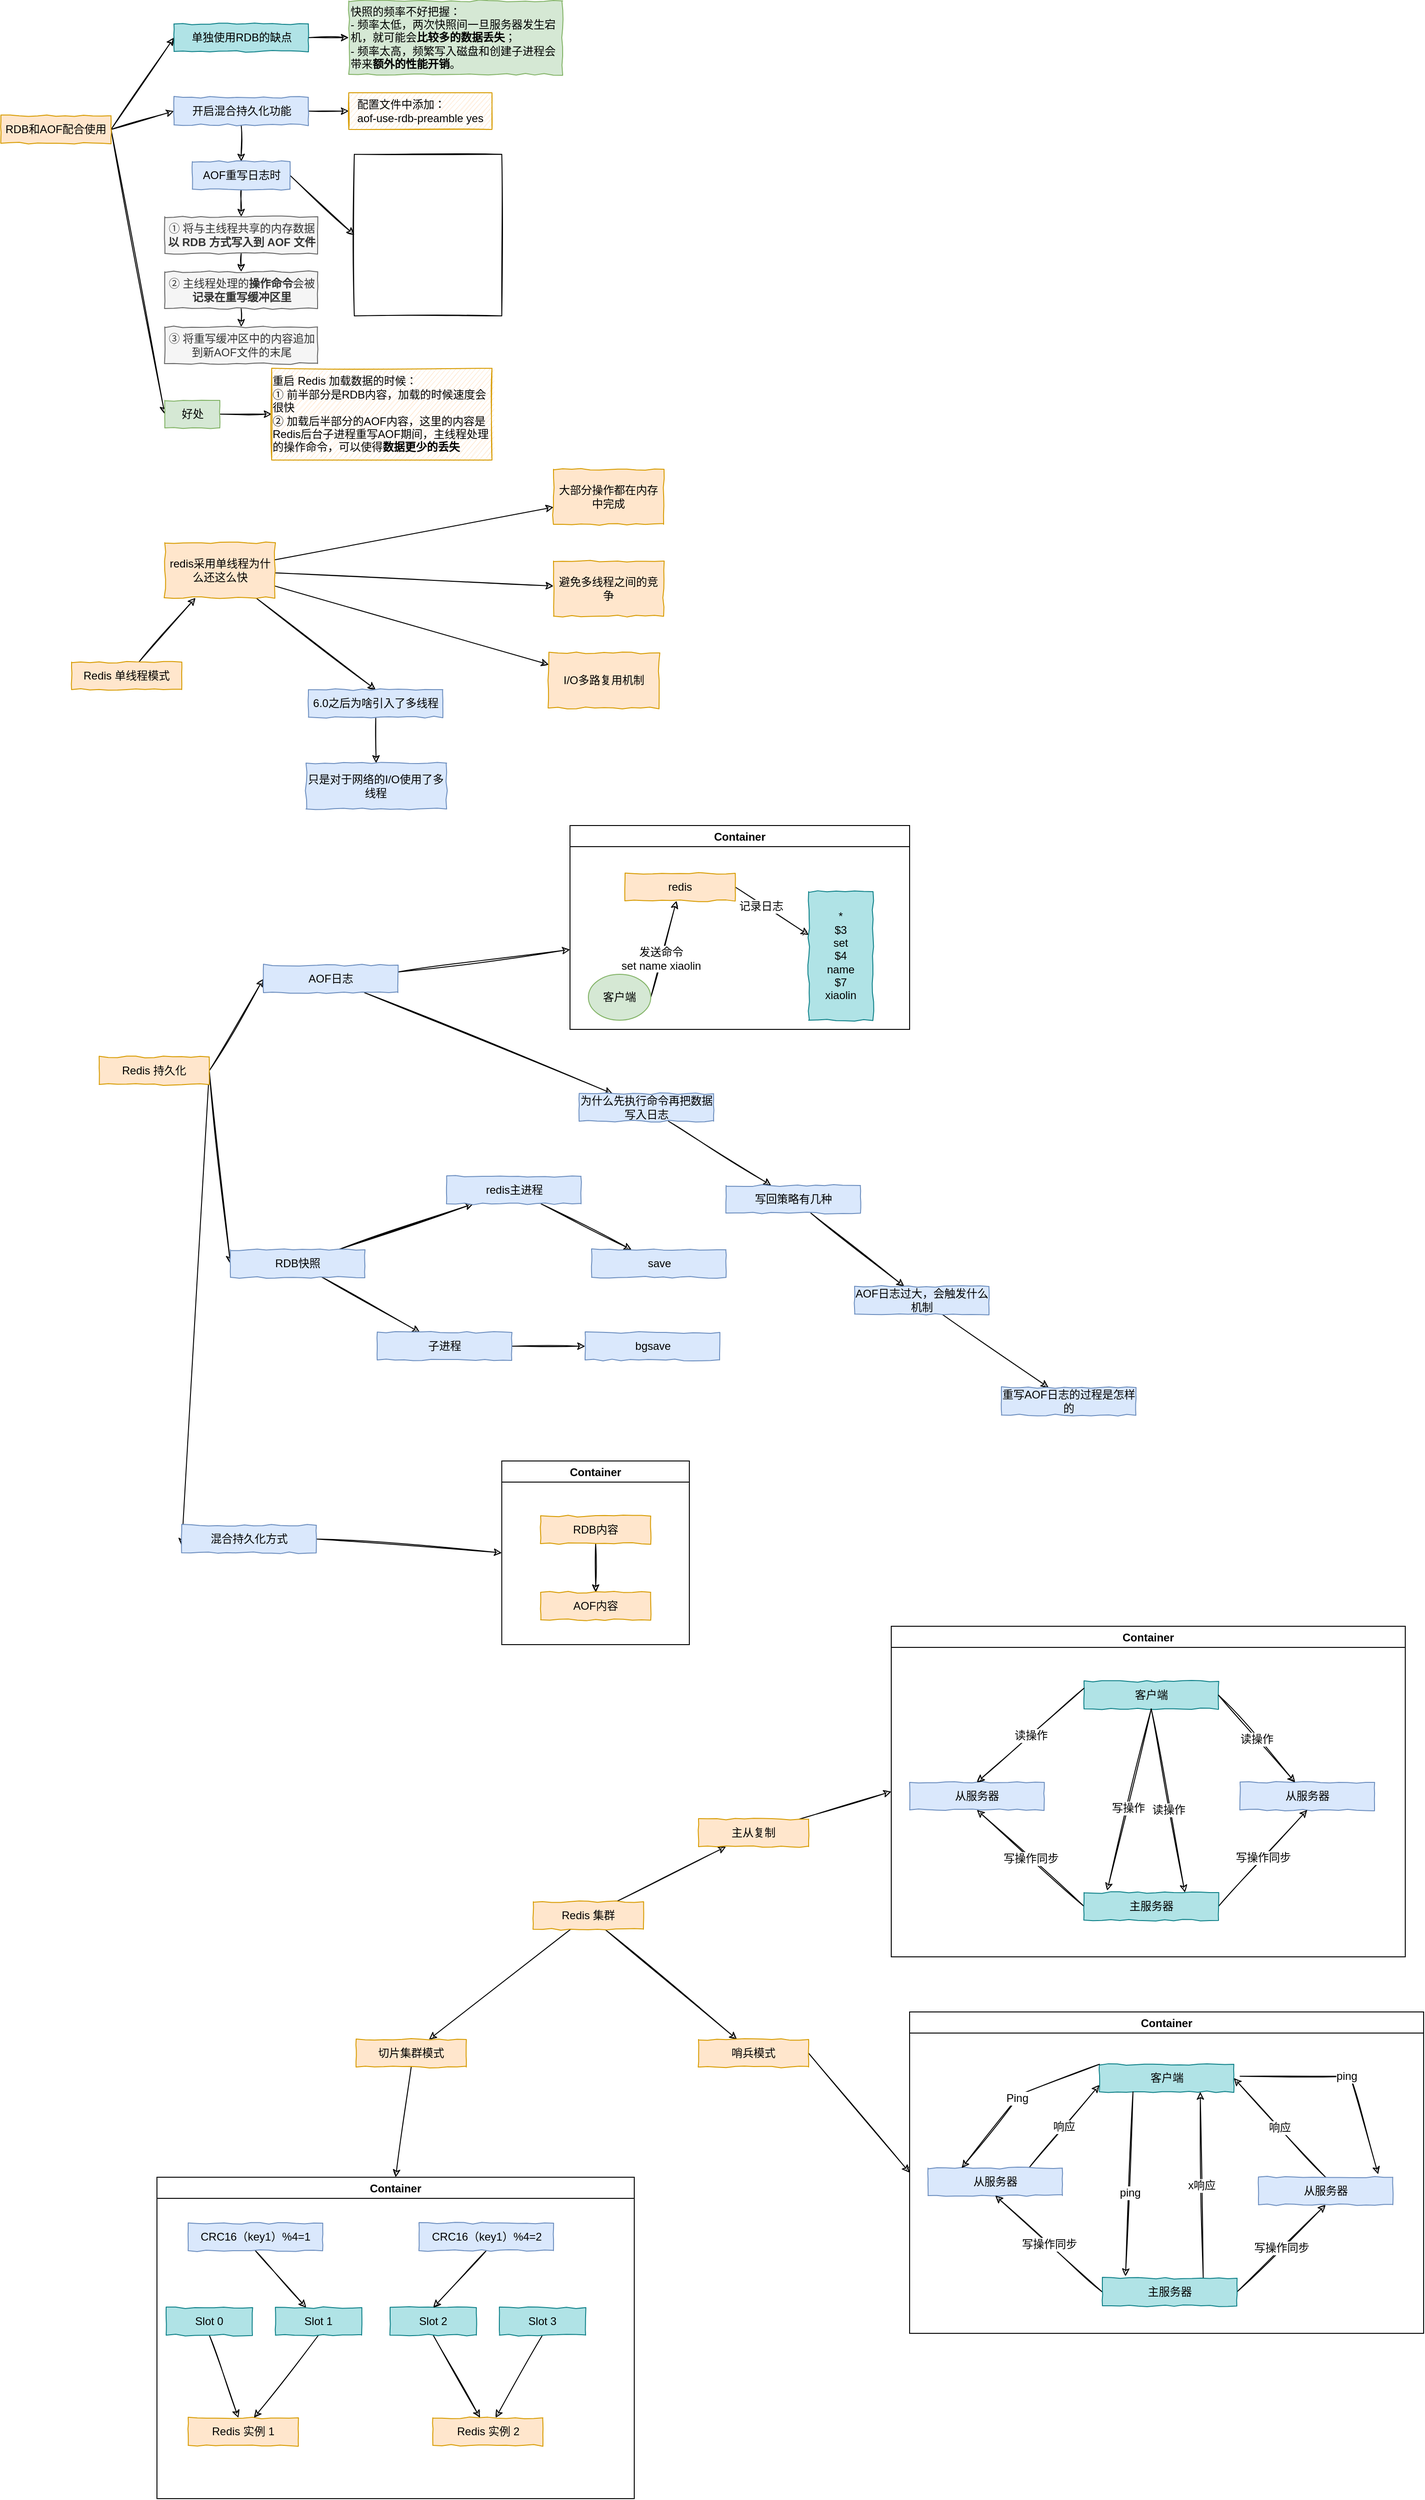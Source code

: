 <mxfile version="21.0.6" type="github">
  <diagram name="第 1 页" id="eftHnV5JVbOcPss7Ex_q">
    <mxGraphModel dx="2530" dy="-223" grid="1" gridSize="10" guides="1" tooltips="1" connect="1" arrows="1" fold="1" page="1" pageScale="1" pageWidth="827" pageHeight="1169" math="0" shadow="0">
      <root>
        <mxCell id="0" />
        <mxCell id="1" parent="0" />
        <mxCell id="7deh1irWF3qx42piTFO3-2" style="edgeStyle=none;rounded=0;sketch=1;html=1;exitX=1;exitY=0.5;exitDx=0;exitDy=0;entryX=0;entryY=0.5;entryDx=0;entryDy=0;" parent="1" source="7deh1irWF3qx42piTFO3-5" target="7deh1irWF3qx42piTFO3-7" edge="1">
          <mxGeometry relative="1" as="geometry" />
        </mxCell>
        <mxCell id="7deh1irWF3qx42piTFO3-3" style="edgeStyle=none;rounded=0;sketch=1;html=1;exitX=1;exitY=0.5;exitDx=0;exitDy=0;entryX=0;entryY=0.5;entryDx=0;entryDy=0;" parent="1" source="7deh1irWF3qx42piTFO3-5" target="7deh1irWF3qx42piTFO3-11" edge="1">
          <mxGeometry relative="1" as="geometry" />
        </mxCell>
        <mxCell id="7deh1irWF3qx42piTFO3-4" style="edgeStyle=none;rounded=0;sketch=1;html=1;exitX=1;exitY=0.5;exitDx=0;exitDy=0;entryX=0;entryY=0.5;entryDx=0;entryDy=0;" parent="1" source="7deh1irWF3qx42piTFO3-5" target="7deh1irWF3qx42piTFO3-23" edge="1">
          <mxGeometry relative="1" as="geometry" />
        </mxCell>
        <mxCell id="7deh1irWF3qx42piTFO3-5" value="RDB和AOF配合使用" style="rounded=0;whiteSpace=wrap;html=1;comic=1;fillColor=#ffe6cc;strokeColor=#d79b00;" parent="1" vertex="1">
          <mxGeometry x="-800" y="1315" width="120" height="30" as="geometry" />
        </mxCell>
        <mxCell id="7deh1irWF3qx42piTFO3-6" style="edgeStyle=none;rounded=0;sketch=1;html=1;exitX=1;exitY=0.5;exitDx=0;exitDy=0;entryX=0;entryY=0.5;entryDx=0;entryDy=0;" parent="1" source="7deh1irWF3qx42piTFO3-7" target="7deh1irWF3qx42piTFO3-8" edge="1">
          <mxGeometry relative="1" as="geometry" />
        </mxCell>
        <mxCell id="7deh1irWF3qx42piTFO3-7" value="单独使用RDB的缺点" style="rounded=0;whiteSpace=wrap;html=1;comic=1;fillColor=#b0e3e6;strokeColor=#0e8088;" parent="1" vertex="1">
          <mxGeometry x="-611.5" y="1215" width="146.5" height="30" as="geometry" />
        </mxCell>
        <mxCell id="7deh1irWF3qx42piTFO3-8" value="快照的频率不好把握：&lt;br&gt;&lt;div&gt;- 频率太低，两次快照间一旦服务器发生宕机，就可能会&lt;b&gt;比较多的数据丢失&lt;/b&gt;；&lt;/div&gt;&lt;div&gt;- 频率太高，频繁写入磁盘和创建子进程会带来&lt;b&gt;额外的性能开销&lt;/b&gt;。&lt;/div&gt;" style="rounded=0;whiteSpace=wrap;html=1;comic=1;fillColor=#d5e8d4;strokeColor=#82b366;align=left;" parent="1" vertex="1">
          <mxGeometry x="-421" y="1190" width="233" height="80" as="geometry" />
        </mxCell>
        <mxCell id="7deh1irWF3qx42piTFO3-9" style="edgeStyle=none;rounded=0;sketch=1;html=1;exitX=1;exitY=0.5;exitDx=0;exitDy=0;entryX=0;entryY=0.5;entryDx=0;entryDy=0;" parent="1" source="7deh1irWF3qx42piTFO3-11" target="7deh1irWF3qx42piTFO3-12" edge="1">
          <mxGeometry relative="1" as="geometry" />
        </mxCell>
        <mxCell id="7deh1irWF3qx42piTFO3-10" style="edgeStyle=none;rounded=0;sketch=1;html=1;exitX=0.5;exitY=1;exitDx=0;exitDy=0;entryX=0.5;entryY=0;entryDx=0;entryDy=0;" parent="1" source="7deh1irWF3qx42piTFO3-11" target="7deh1irWF3qx42piTFO3-15" edge="1">
          <mxGeometry relative="1" as="geometry" />
        </mxCell>
        <mxCell id="7deh1irWF3qx42piTFO3-11" value="开启混合持久化功能" style="rounded=0;whiteSpace=wrap;html=1;comic=1;fillColor=#dae8fc;strokeColor=#6c8ebf;" parent="1" vertex="1">
          <mxGeometry x="-611.5" y="1295" width="146.5" height="30" as="geometry" />
        </mxCell>
        <mxCell id="7deh1irWF3qx42piTFO3-12" value="&lt;div style=&quot;text-align: left&quot;&gt;&lt;span&gt;配置文件中添加：&lt;/span&gt;&lt;/div&gt;&lt;div style=&quot;text-align: left&quot;&gt;&lt;span&gt;aof-use-rdb-preamble yes&lt;/span&gt;&lt;/div&gt;" style="rounded=0;whiteSpace=wrap;html=1;comic=1;fillColor=#ffe6cc;strokeColor=#d79b00;sketch=1;" parent="1" vertex="1">
          <mxGeometry x="-421" y="1290" width="156" height="40" as="geometry" />
        </mxCell>
        <mxCell id="7deh1irWF3qx42piTFO3-13" style="edgeStyle=none;rounded=0;sketch=1;html=1;exitX=0.5;exitY=1;exitDx=0;exitDy=0;entryX=0.5;entryY=0;entryDx=0;entryDy=0;" parent="1" source="7deh1irWF3qx42piTFO3-15" target="7deh1irWF3qx42piTFO3-17" edge="1">
          <mxGeometry relative="1" as="geometry" />
        </mxCell>
        <mxCell id="7deh1irWF3qx42piTFO3-14" style="edgeStyle=none;rounded=0;sketch=1;html=1;exitX=1;exitY=0.5;exitDx=0;exitDy=0;entryX=0;entryY=0.5;entryDx=0;entryDy=0;" parent="1" source="7deh1irWF3qx42piTFO3-15" target="7deh1irWF3qx42piTFO3-21" edge="1">
          <mxGeometry relative="1" as="geometry" />
        </mxCell>
        <mxCell id="7deh1irWF3qx42piTFO3-15" value="AOF重写日志时" style="rounded=0;whiteSpace=wrap;html=1;comic=1;fillColor=#dae8fc;strokeColor=#6c8ebf;" parent="1" vertex="1">
          <mxGeometry x="-591.5" y="1365" width="106.5" height="30" as="geometry" />
        </mxCell>
        <mxCell id="7deh1irWF3qx42piTFO3-16" style="edgeStyle=none;rounded=0;sketch=1;html=1;exitX=0.5;exitY=1;exitDx=0;exitDy=0;entryX=0.5;entryY=0;entryDx=0;entryDy=0;" parent="1" source="7deh1irWF3qx42piTFO3-17" target="7deh1irWF3qx42piTFO3-19" edge="1">
          <mxGeometry relative="1" as="geometry" />
        </mxCell>
        <mxCell id="7deh1irWF3qx42piTFO3-17" value="① 将与主线程共享的内存数据&lt;b&gt;以 RDB 方式写入到 AOF 文件&lt;/b&gt;" style="rounded=0;whiteSpace=wrap;html=1;comic=1;fillColor=#f5f5f5;strokeColor=#666666;fontColor=#333333;" parent="1" vertex="1">
          <mxGeometry x="-621.5" y="1425" width="166.5" height="40" as="geometry" />
        </mxCell>
        <mxCell id="7deh1irWF3qx42piTFO3-18" style="edgeStyle=none;rounded=0;sketch=1;html=1;exitX=0.5;exitY=1;exitDx=0;exitDy=0;entryX=0.5;entryY=0;entryDx=0;entryDy=0;" parent="1" source="7deh1irWF3qx42piTFO3-19" target="7deh1irWF3qx42piTFO3-20" edge="1">
          <mxGeometry relative="1" as="geometry" />
        </mxCell>
        <mxCell id="7deh1irWF3qx42piTFO3-19" value="② 主线程处理的&lt;b&gt;操作命令&lt;/b&gt;会被&lt;b&gt;记录在重写缓冲区里&lt;/b&gt;" style="rounded=0;whiteSpace=wrap;html=1;comic=1;fillColor=#f5f5f5;strokeColor=#666666;fontColor=#333333;" parent="1" vertex="1">
          <mxGeometry x="-621.5" y="1485" width="166.5" height="40" as="geometry" />
        </mxCell>
        <mxCell id="7deh1irWF3qx42piTFO3-20" value="③ 将重写缓冲区中的内容追加到新AOF文件的末尾" style="rounded=0;whiteSpace=wrap;html=1;comic=1;fillColor=#f5f5f5;strokeColor=#666666;fontColor=#333333;" parent="1" vertex="1">
          <mxGeometry x="-621.5" y="1545" width="166.5" height="40" as="geometry" />
        </mxCell>
        <mxCell id="7deh1irWF3qx42piTFO3-21" value="" style="shape=image;imageAspect=0;aspect=fixed;verticalLabelPosition=bottom;verticalAlign=top;sketch=1;image=https://codereaper-image-bed.oss-cn-shenzhen.aliyuncs.com/img/f67379b60d151262753fec3b817b8617.png;imageBorder=default;" parent="1" vertex="1">
          <mxGeometry x="-415" y="1357" width="160.67" height="176" as="geometry" />
        </mxCell>
        <mxCell id="7deh1irWF3qx42piTFO3-22" style="edgeStyle=none;rounded=0;sketch=1;html=1;exitX=1;exitY=0.5;exitDx=0;exitDy=0;entryX=0;entryY=0.5;entryDx=0;entryDy=0;" parent="1" source="7deh1irWF3qx42piTFO3-23" target="7deh1irWF3qx42piTFO3-24" edge="1">
          <mxGeometry relative="1" as="geometry" />
        </mxCell>
        <mxCell id="7deh1irWF3qx42piTFO3-23" value="好处" style="rounded=0;whiteSpace=wrap;html=1;comic=1;fillColor=#d5e8d4;strokeColor=#82b366;" parent="1" vertex="1">
          <mxGeometry x="-621.5" y="1625" width="60" height="30" as="geometry" />
        </mxCell>
        <mxCell id="7deh1irWF3qx42piTFO3-24" value="&lt;div style=&quot;text-align: left&quot;&gt;&lt;span&gt;重启 Redis 加载数据的时候：&lt;/span&gt;&lt;/div&gt;&lt;div style=&quot;text-align: left&quot;&gt;&lt;span&gt;①&amp;nbsp;前半部分是RDB内容，加载的时候速度会很快&lt;/span&gt;&lt;/div&gt;&lt;div style=&quot;text-align: left&quot;&gt;②&amp;nbsp;加载后半部分的AOF内容，这里的内容是Redis后台子进程重写AOF期间，主线程处理的操作命令，可以使得&lt;b&gt;数据更少的丢失&lt;/b&gt;&lt;/div&gt;" style="rounded=0;whiteSpace=wrap;html=1;comic=1;fillColor=#ffe6cc;strokeColor=#d79b00;sketch=1;" parent="1" vertex="1">
          <mxGeometry x="-505" y="1590" width="240" height="100" as="geometry" />
        </mxCell>
        <mxCell id="9vOVsGMVSCyXEhv2zeX4-4" value="" style="edgeStyle=none;shape=connector;rounded=0;sketch=1;orthogonalLoop=1;jettySize=auto;html=1;labelBackgroundColor=default;strokeColor=default;fontFamily=Helvetica;fontSize=12;fontColor=default;endArrow=classic;" parent="1" source="9vOVsGMVSCyXEhv2zeX4-2" target="9vOVsGMVSCyXEhv2zeX4-3" edge="1">
          <mxGeometry relative="1" as="geometry" />
        </mxCell>
        <mxCell id="9vOVsGMVSCyXEhv2zeX4-2" value="Redis 单线程模式" style="rounded=0;whiteSpace=wrap;html=1;comic=1;fillColor=#ffe6cc;strokeColor=#d79b00;" parent="1" vertex="1">
          <mxGeometry x="-723" y="1910" width="120" height="30" as="geometry" />
        </mxCell>
        <mxCell id="9vOVsGMVSCyXEhv2zeX4-6" value="" style="edgeStyle=none;shape=connector;rounded=0;sketch=1;orthogonalLoop=1;jettySize=auto;html=1;labelBackgroundColor=default;strokeColor=default;fontFamily=Helvetica;fontSize=12;fontColor=default;endArrow=classic;" parent="1" source="9vOVsGMVSCyXEhv2zeX4-3" target="9vOVsGMVSCyXEhv2zeX4-5" edge="1">
          <mxGeometry relative="1" as="geometry" />
        </mxCell>
        <mxCell id="9vOVsGMVSCyXEhv2zeX4-10" value="" style="edgeStyle=none;shape=connector;rounded=0;sketch=1;orthogonalLoop=1;jettySize=auto;html=1;labelBackgroundColor=default;strokeColor=default;fontFamily=Helvetica;fontSize=12;fontColor=default;endArrow=classic;" parent="1" source="9vOVsGMVSCyXEhv2zeX4-3" target="9vOVsGMVSCyXEhv2zeX4-9" edge="1">
          <mxGeometry relative="1" as="geometry" />
        </mxCell>
        <mxCell id="9vOVsGMVSCyXEhv2zeX4-12" value="" style="edgeStyle=none;shape=connector;rounded=0;sketch=1;orthogonalLoop=1;jettySize=auto;html=1;labelBackgroundColor=default;strokeColor=default;fontFamily=Helvetica;fontSize=12;fontColor=default;endArrow=classic;" parent="1" source="9vOVsGMVSCyXEhv2zeX4-3" target="9vOVsGMVSCyXEhv2zeX4-11" edge="1">
          <mxGeometry relative="1" as="geometry" />
        </mxCell>
        <mxCell id="9vOVsGMVSCyXEhv2zeX4-15" style="edgeStyle=none;shape=connector;rounded=0;sketch=1;orthogonalLoop=1;jettySize=auto;html=1;entryX=0.5;entryY=0;entryDx=0;entryDy=0;labelBackgroundColor=default;strokeColor=default;fontFamily=Helvetica;fontSize=12;fontColor=default;endArrow=classic;" parent="1" source="9vOVsGMVSCyXEhv2zeX4-3" target="9vOVsGMVSCyXEhv2zeX4-14" edge="1">
          <mxGeometry relative="1" as="geometry" />
        </mxCell>
        <mxCell id="9vOVsGMVSCyXEhv2zeX4-3" value="redis采用单线程为什么还这么快" style="whiteSpace=wrap;html=1;fillColor=#ffe6cc;strokeColor=#d79b00;rounded=0;comic=1;" parent="1" vertex="1">
          <mxGeometry x="-621.5" y="1780" width="120" height="60" as="geometry" />
        </mxCell>
        <mxCell id="9vOVsGMVSCyXEhv2zeX4-5" value="大部分操作都在内存中完成" style="whiteSpace=wrap;html=1;fillColor=#ffe6cc;strokeColor=#d79b00;rounded=0;comic=1;" parent="1" vertex="1">
          <mxGeometry x="-198" y="1700" width="120" height="60" as="geometry" />
        </mxCell>
        <mxCell id="9vOVsGMVSCyXEhv2zeX4-9" value="避免多线程之间的竞争" style="whiteSpace=wrap;html=1;fillColor=#ffe6cc;strokeColor=#d79b00;rounded=0;comic=1;" parent="1" vertex="1">
          <mxGeometry x="-198" y="1800" width="120" height="60" as="geometry" />
        </mxCell>
        <mxCell id="9vOVsGMVSCyXEhv2zeX4-11" value="I/O多路复用机制" style="whiteSpace=wrap;html=1;fillColor=#ffe6cc;strokeColor=#d79b00;rounded=0;comic=1;" parent="1" vertex="1">
          <mxGeometry x="-203" y="1900" width="120" height="60" as="geometry" />
        </mxCell>
        <mxCell id="9vOVsGMVSCyXEhv2zeX4-20" value="" style="edgeStyle=none;shape=connector;rounded=0;sketch=1;orthogonalLoop=1;jettySize=auto;html=1;labelBackgroundColor=default;strokeColor=default;fontFamily=Helvetica;fontSize=12;fontColor=default;endArrow=classic;" parent="1" source="9vOVsGMVSCyXEhv2zeX4-14" target="9vOVsGMVSCyXEhv2zeX4-19" edge="1">
          <mxGeometry relative="1" as="geometry" />
        </mxCell>
        <mxCell id="9vOVsGMVSCyXEhv2zeX4-14" value="6.0之后为啥引入了多线程" style="rounded=0;whiteSpace=wrap;html=1;comic=1;fillColor=#dae8fc;strokeColor=#6c8ebf;" parent="1" vertex="1">
          <mxGeometry x="-465" y="1940" width="146.5" height="30" as="geometry" />
        </mxCell>
        <mxCell id="9vOVsGMVSCyXEhv2zeX4-19" value="只是对于网络的I/O使用了多线程" style="rounded=0;whiteSpace=wrap;html=1;comic=1;fillColor=#dae8fc;strokeColor=#6c8ebf;" parent="1" vertex="1">
          <mxGeometry x="-467.64" y="2020" width="153.25" height="50" as="geometry" />
        </mxCell>
        <mxCell id="9vOVsGMVSCyXEhv2zeX4-25" style="edgeStyle=none;shape=connector;rounded=0;sketch=1;orthogonalLoop=1;jettySize=auto;html=1;exitX=1;exitY=0.5;exitDx=0;exitDy=0;entryX=0;entryY=0.5;entryDx=0;entryDy=0;labelBackgroundColor=default;strokeColor=default;fontFamily=Helvetica;fontSize=12;fontColor=default;endArrow=classic;" parent="1" source="9vOVsGMVSCyXEhv2zeX4-21" target="9vOVsGMVSCyXEhv2zeX4-22" edge="1">
          <mxGeometry relative="1" as="geometry" />
        </mxCell>
        <mxCell id="9vOVsGMVSCyXEhv2zeX4-26" style="edgeStyle=none;shape=connector;rounded=0;sketch=1;orthogonalLoop=1;jettySize=auto;html=1;exitX=1;exitY=0.5;exitDx=0;exitDy=0;entryX=0;entryY=0.5;entryDx=0;entryDy=0;labelBackgroundColor=default;strokeColor=default;fontFamily=Helvetica;fontSize=12;fontColor=default;endArrow=classic;" parent="1" source="9vOVsGMVSCyXEhv2zeX4-21" target="9vOVsGMVSCyXEhv2zeX4-23" edge="1">
          <mxGeometry relative="1" as="geometry" />
        </mxCell>
        <mxCell id="9vOVsGMVSCyXEhv2zeX4-27" style="edgeStyle=none;shape=connector;rounded=0;sketch=1;orthogonalLoop=1;jettySize=auto;html=1;exitX=1;exitY=0.5;exitDx=0;exitDy=0;entryX=0;entryY=0.75;entryDx=0;entryDy=0;labelBackgroundColor=default;strokeColor=default;fontFamily=Helvetica;fontSize=12;fontColor=default;endArrow=classic;" parent="1" source="9vOVsGMVSCyXEhv2zeX4-21" target="9vOVsGMVSCyXEhv2zeX4-24" edge="1">
          <mxGeometry relative="1" as="geometry" />
        </mxCell>
        <mxCell id="9vOVsGMVSCyXEhv2zeX4-21" value="Redis 持久化" style="rounded=0;whiteSpace=wrap;html=1;comic=1;fillColor=#ffe6cc;strokeColor=#d79b00;" parent="1" vertex="1">
          <mxGeometry x="-693" y="2340" width="120" height="30" as="geometry" />
        </mxCell>
        <mxCell id="Z4Xb9YO6mUinGf_k16KE-15" style="edgeStyle=none;shape=connector;rounded=0;sketch=1;orthogonalLoop=1;jettySize=auto;html=1;exitX=1;exitY=0.25;exitDx=0;exitDy=0;labelBackgroundColor=default;strokeColor=default;fontFamily=Helvetica;fontSize=12;fontColor=default;endArrow=classic;" edge="1" parent="1" source="9vOVsGMVSCyXEhv2zeX4-22" target="Z4Xb9YO6mUinGf_k16KE-1">
          <mxGeometry relative="1" as="geometry" />
        </mxCell>
        <mxCell id="Z4Xb9YO6mUinGf_k16KE-17" value="" style="edgeStyle=none;shape=connector;rounded=0;sketch=1;orthogonalLoop=1;jettySize=auto;html=1;labelBackgroundColor=default;strokeColor=default;fontFamily=Helvetica;fontSize=12;fontColor=default;endArrow=classic;" edge="1" parent="1" source="9vOVsGMVSCyXEhv2zeX4-22" target="Z4Xb9YO6mUinGf_k16KE-16">
          <mxGeometry relative="1" as="geometry" />
        </mxCell>
        <mxCell id="9vOVsGMVSCyXEhv2zeX4-22" value="AOF日志" style="rounded=0;whiteSpace=wrap;html=1;comic=1;fillColor=#dae8fc;strokeColor=#6c8ebf;" parent="1" vertex="1">
          <mxGeometry x="-514" y="2240" width="146.5" height="30" as="geometry" />
        </mxCell>
        <mxCell id="Z4Xb9YO6mUinGf_k16KE-28" value="" style="edgeStyle=none;shape=connector;rounded=0;sketch=1;orthogonalLoop=1;jettySize=auto;html=1;labelBackgroundColor=default;strokeColor=default;fontFamily=Helvetica;fontSize=12;fontColor=default;endArrow=classic;" edge="1" parent="1" source="9vOVsGMVSCyXEhv2zeX4-23" target="Z4Xb9YO6mUinGf_k16KE-27">
          <mxGeometry relative="1" as="geometry" />
        </mxCell>
        <mxCell id="Z4Xb9YO6mUinGf_k16KE-29" value="" style="edgeStyle=none;shape=connector;rounded=0;sketch=1;orthogonalLoop=1;jettySize=auto;html=1;labelBackgroundColor=default;strokeColor=default;fontFamily=Helvetica;fontSize=12;fontColor=default;endArrow=classic;" edge="1" parent="1" source="9vOVsGMVSCyXEhv2zeX4-23" target="Z4Xb9YO6mUinGf_k16KE-27">
          <mxGeometry relative="1" as="geometry" />
        </mxCell>
        <mxCell id="Z4Xb9YO6mUinGf_k16KE-31" value="" style="edgeStyle=none;shape=connector;rounded=0;sketch=1;orthogonalLoop=1;jettySize=auto;html=1;labelBackgroundColor=default;strokeColor=default;fontFamily=Helvetica;fontSize=12;fontColor=default;endArrow=classic;" edge="1" parent="1" source="9vOVsGMVSCyXEhv2zeX4-23" target="Z4Xb9YO6mUinGf_k16KE-30">
          <mxGeometry relative="1" as="geometry" />
        </mxCell>
        <mxCell id="9vOVsGMVSCyXEhv2zeX4-23" value="RDB快照" style="rounded=0;whiteSpace=wrap;html=1;comic=1;fillColor=#dae8fc;strokeColor=#6c8ebf;" parent="1" vertex="1">
          <mxGeometry x="-550" y="2550" width="146.5" height="30" as="geometry" />
        </mxCell>
        <mxCell id="Z4Xb9YO6mUinGf_k16KE-38" style="edgeStyle=none;shape=connector;rounded=0;sketch=1;orthogonalLoop=1;jettySize=auto;html=1;exitX=1;exitY=0.5;exitDx=0;exitDy=0;entryX=0;entryY=0.5;entryDx=0;entryDy=0;labelBackgroundColor=default;strokeColor=default;fontFamily=Helvetica;fontSize=12;fontColor=default;endArrow=classic;" edge="1" parent="1" source="9vOVsGMVSCyXEhv2zeX4-24" target="Z4Xb9YO6mUinGf_k16KE-37">
          <mxGeometry relative="1" as="geometry" />
        </mxCell>
        <mxCell id="9vOVsGMVSCyXEhv2zeX4-24" value="混合持久化方式" style="rounded=0;whiteSpace=wrap;html=1;comic=1;fillColor=#dae8fc;strokeColor=#6c8ebf;" parent="1" vertex="1">
          <mxGeometry x="-603" y="2850" width="146.5" height="30" as="geometry" />
        </mxCell>
        <mxCell id="Z4Xb9YO6mUinGf_k16KE-1" value="Container" style="swimlane;" vertex="1" parent="1">
          <mxGeometry x="-180" y="2088" width="370" height="222" as="geometry" />
        </mxCell>
        <mxCell id="Z4Xb9YO6mUinGf_k16KE-8" style="edgeStyle=none;shape=connector;rounded=0;sketch=1;orthogonalLoop=1;jettySize=auto;html=1;exitX=1;exitY=0.5;exitDx=0;exitDy=0;labelBackgroundColor=default;strokeColor=default;fontFamily=Helvetica;fontSize=12;fontColor=default;endArrow=classic;" edge="1" parent="Z4Xb9YO6mUinGf_k16KE-1" source="Z4Xb9YO6mUinGf_k16KE-3" target="Z4Xb9YO6mUinGf_k16KE-4">
          <mxGeometry relative="1" as="geometry" />
        </mxCell>
        <mxCell id="Z4Xb9YO6mUinGf_k16KE-10" value="发送命令&lt;br&gt;set name xiaolin" style="edgeLabel;html=1;align=center;verticalAlign=middle;resizable=0;points=[];fontSize=12;fontFamily=Helvetica;fontColor=default;" vertex="1" connectable="0" parent="Z4Xb9YO6mUinGf_k16KE-8">
          <mxGeometry x="-0.201" relative="1" as="geometry">
            <mxPoint as="offset" />
          </mxGeometry>
        </mxCell>
        <mxCell id="Z4Xb9YO6mUinGf_k16KE-3" value="客户端" style="ellipse;whiteSpace=wrap;html=1;fillColor=#d5e8d4;strokeColor=#82b366;" vertex="1" parent="Z4Xb9YO6mUinGf_k16KE-1">
          <mxGeometry x="20" y="162" width="68" height="50" as="geometry" />
        </mxCell>
        <mxCell id="Z4Xb9YO6mUinGf_k16KE-9" style="edgeStyle=none;shape=connector;rounded=0;sketch=1;orthogonalLoop=1;jettySize=auto;html=1;exitX=1;exitY=0.5;exitDx=0;exitDy=0;labelBackgroundColor=default;strokeColor=default;fontFamily=Helvetica;fontSize=12;fontColor=default;endArrow=classic;" edge="1" parent="Z4Xb9YO6mUinGf_k16KE-1" source="Z4Xb9YO6mUinGf_k16KE-4" target="Z4Xb9YO6mUinGf_k16KE-12">
          <mxGeometry relative="1" as="geometry">
            <mxPoint x="490" y="125.4" as="targetPoint" />
          </mxGeometry>
        </mxCell>
        <mxCell id="Z4Xb9YO6mUinGf_k16KE-11" value="记录日志" style="edgeLabel;html=1;align=center;verticalAlign=middle;resizable=0;points=[];fontSize=12;fontFamily=Helvetica;fontColor=default;" vertex="1" connectable="0" parent="Z4Xb9YO6mUinGf_k16KE-9">
          <mxGeometry x="-0.281" y="-2" relative="1" as="geometry">
            <mxPoint as="offset" />
          </mxGeometry>
        </mxCell>
        <mxCell id="Z4Xb9YO6mUinGf_k16KE-4" value="redis" style="rounded=0;whiteSpace=wrap;html=1;comic=1;fillColor=#ffe6cc;strokeColor=#d79b00;" vertex="1" parent="Z4Xb9YO6mUinGf_k16KE-1">
          <mxGeometry x="60" y="52.0" width="120" height="30" as="geometry" />
        </mxCell>
        <mxCell id="Z4Xb9YO6mUinGf_k16KE-12" value="*&lt;br&gt;$3&lt;br&gt;set&lt;br&gt;$4&lt;br&gt;name&lt;br&gt;$7&lt;br&gt;xiaolin" style="rounded=0;whiteSpace=wrap;html=1;comic=1;fillColor=#b0e3e6;strokeColor=#0e8088;fontFamily=Helvetica;fontSize=12;fontColor=default;" vertex="1" parent="Z4Xb9YO6mUinGf_k16KE-1">
          <mxGeometry x="260" y="72" width="70" height="140" as="geometry" />
        </mxCell>
        <mxCell id="Z4Xb9YO6mUinGf_k16KE-19" value="" style="edgeStyle=none;shape=connector;rounded=0;sketch=1;orthogonalLoop=1;jettySize=auto;html=1;labelBackgroundColor=default;strokeColor=default;fontFamily=Helvetica;fontSize=12;fontColor=default;endArrow=classic;" edge="1" parent="1" source="Z4Xb9YO6mUinGf_k16KE-16" target="Z4Xb9YO6mUinGf_k16KE-18">
          <mxGeometry relative="1" as="geometry" />
        </mxCell>
        <mxCell id="Z4Xb9YO6mUinGf_k16KE-16" value="为什么先执行命令再把数据写入日志" style="rounded=0;whiteSpace=wrap;html=1;comic=1;fillColor=#dae8fc;strokeColor=#6c8ebf;" vertex="1" parent="1">
          <mxGeometry x="-170" y="2380" width="146.5" height="30" as="geometry" />
        </mxCell>
        <mxCell id="Z4Xb9YO6mUinGf_k16KE-21" value="" style="edgeStyle=none;shape=connector;rounded=0;sketch=1;orthogonalLoop=1;jettySize=auto;html=1;labelBackgroundColor=default;strokeColor=default;fontFamily=Helvetica;fontSize=12;fontColor=default;endArrow=classic;" edge="1" parent="1" source="Z4Xb9YO6mUinGf_k16KE-18" target="Z4Xb9YO6mUinGf_k16KE-20">
          <mxGeometry relative="1" as="geometry" />
        </mxCell>
        <mxCell id="Z4Xb9YO6mUinGf_k16KE-18" value="写回策略有几种" style="rounded=0;whiteSpace=wrap;html=1;comic=1;fillColor=#dae8fc;strokeColor=#6c8ebf;" vertex="1" parent="1">
          <mxGeometry x="-10" y="2480" width="146.5" height="30" as="geometry" />
        </mxCell>
        <mxCell id="Z4Xb9YO6mUinGf_k16KE-23" value="" style="edgeStyle=none;shape=connector;rounded=0;sketch=1;orthogonalLoop=1;jettySize=auto;html=1;labelBackgroundColor=default;strokeColor=default;fontFamily=Helvetica;fontSize=12;fontColor=default;endArrow=classic;" edge="1" parent="1" source="Z4Xb9YO6mUinGf_k16KE-20" target="Z4Xb9YO6mUinGf_k16KE-22">
          <mxGeometry relative="1" as="geometry" />
        </mxCell>
        <mxCell id="Z4Xb9YO6mUinGf_k16KE-20" value="AOF日志过大，会触发什么机制" style="rounded=0;whiteSpace=wrap;html=1;comic=1;fillColor=#dae8fc;strokeColor=#6c8ebf;" vertex="1" parent="1">
          <mxGeometry x="130" y="2590" width="146.5" height="30" as="geometry" />
        </mxCell>
        <mxCell id="Z4Xb9YO6mUinGf_k16KE-22" value="重写AOF日志的过程是怎样的" style="rounded=0;whiteSpace=wrap;html=1;comic=1;fillColor=#dae8fc;strokeColor=#6c8ebf;" vertex="1" parent="1">
          <mxGeometry x="290" y="2700" width="146.5" height="30" as="geometry" />
        </mxCell>
        <mxCell id="Z4Xb9YO6mUinGf_k16KE-35" value="" style="edgeStyle=none;shape=connector;rounded=0;sketch=1;orthogonalLoop=1;jettySize=auto;html=1;labelBackgroundColor=default;strokeColor=default;fontFamily=Helvetica;fontSize=12;fontColor=default;endArrow=classic;" edge="1" parent="1" source="Z4Xb9YO6mUinGf_k16KE-27" target="Z4Xb9YO6mUinGf_k16KE-34">
          <mxGeometry relative="1" as="geometry" />
        </mxCell>
        <mxCell id="Z4Xb9YO6mUinGf_k16KE-27" value="redis主进程" style="rounded=0;whiteSpace=wrap;html=1;comic=1;fillColor=#dae8fc;strokeColor=#6c8ebf;" vertex="1" parent="1">
          <mxGeometry x="-314.39" y="2470" width="146.5" height="30" as="geometry" />
        </mxCell>
        <mxCell id="Z4Xb9YO6mUinGf_k16KE-33" value="" style="edgeStyle=none;shape=connector;rounded=0;sketch=1;orthogonalLoop=1;jettySize=auto;html=1;labelBackgroundColor=default;strokeColor=default;fontFamily=Helvetica;fontSize=12;fontColor=default;endArrow=classic;" edge="1" parent="1" source="Z4Xb9YO6mUinGf_k16KE-30" target="Z4Xb9YO6mUinGf_k16KE-32">
          <mxGeometry relative="1" as="geometry" />
        </mxCell>
        <mxCell id="Z4Xb9YO6mUinGf_k16KE-30" value="子进程" style="rounded=0;whiteSpace=wrap;html=1;comic=1;fillColor=#dae8fc;strokeColor=#6c8ebf;" vertex="1" parent="1">
          <mxGeometry x="-390" y="2640" width="146.5" height="30" as="geometry" />
        </mxCell>
        <mxCell id="Z4Xb9YO6mUinGf_k16KE-32" value="bgsave" style="rounded=0;whiteSpace=wrap;html=1;comic=1;fillColor=#dae8fc;strokeColor=#6c8ebf;" vertex="1" parent="1">
          <mxGeometry x="-163.5" y="2640" width="146.5" height="30" as="geometry" />
        </mxCell>
        <mxCell id="Z4Xb9YO6mUinGf_k16KE-34" value="save" style="rounded=0;whiteSpace=wrap;html=1;comic=1;fillColor=#dae8fc;strokeColor=#6c8ebf;" vertex="1" parent="1">
          <mxGeometry x="-156.5" y="2550" width="146.5" height="30" as="geometry" />
        </mxCell>
        <mxCell id="Z4Xb9YO6mUinGf_k16KE-37" value="Container" style="swimlane;fontFamily=Helvetica;fontSize=12;fontColor=default;" vertex="1" parent="1">
          <mxGeometry x="-254.33" y="2780" width="204.33" height="200" as="geometry" />
        </mxCell>
        <mxCell id="Z4Xb9YO6mUinGf_k16KE-41" value="" style="edgeStyle=none;shape=connector;rounded=0;sketch=1;orthogonalLoop=1;jettySize=auto;html=1;labelBackgroundColor=default;strokeColor=default;fontFamily=Helvetica;fontSize=12;fontColor=default;endArrow=classic;" edge="1" parent="Z4Xb9YO6mUinGf_k16KE-37" source="Z4Xb9YO6mUinGf_k16KE-39" target="Z4Xb9YO6mUinGf_k16KE-40">
          <mxGeometry relative="1" as="geometry" />
        </mxCell>
        <mxCell id="Z4Xb9YO6mUinGf_k16KE-39" value="RDB内容" style="rounded=0;whiteSpace=wrap;html=1;comic=1;fillColor=#ffe6cc;strokeColor=#d79b00;fontFamily=Helvetica;fontSize=12;fontColor=default;" vertex="1" parent="Z4Xb9YO6mUinGf_k16KE-37">
          <mxGeometry x="42.33" y="60" width="120" height="30" as="geometry" />
        </mxCell>
        <mxCell id="Z4Xb9YO6mUinGf_k16KE-40" value="AOF内容" style="rounded=0;whiteSpace=wrap;html=1;comic=1;fillColor=#ffe6cc;strokeColor=#d79b00;fontFamily=Helvetica;fontSize=12;fontColor=default;" vertex="1" parent="Z4Xb9YO6mUinGf_k16KE-37">
          <mxGeometry x="42.33" y="143" width="120" height="30" as="geometry" />
        </mxCell>
        <mxCell id="Z4Xb9YO6mUinGf_k16KE-46" value="" style="edgeStyle=none;shape=connector;rounded=0;sketch=1;orthogonalLoop=1;jettySize=auto;html=1;labelBackgroundColor=default;strokeColor=default;fontFamily=Helvetica;fontSize=12;fontColor=default;endArrow=classic;" edge="1" parent="1" source="Z4Xb9YO6mUinGf_k16KE-42" target="Z4Xb9YO6mUinGf_k16KE-45">
          <mxGeometry relative="1" as="geometry" />
        </mxCell>
        <mxCell id="Z4Xb9YO6mUinGf_k16KE-74" value="" style="edgeStyle=none;shape=connector;rounded=0;sketch=1;orthogonalLoop=1;jettySize=auto;html=1;labelBackgroundColor=default;strokeColor=default;fontFamily=Helvetica;fontSize=12;fontColor=default;endArrow=classic;" edge="1" parent="1" source="Z4Xb9YO6mUinGf_k16KE-42" target="Z4Xb9YO6mUinGf_k16KE-73">
          <mxGeometry relative="1" as="geometry" />
        </mxCell>
        <mxCell id="Z4Xb9YO6mUinGf_k16KE-93" value="" style="edgeStyle=none;shape=connector;rounded=0;sketch=1;orthogonalLoop=1;jettySize=auto;html=1;labelBackgroundColor=default;strokeColor=default;fontFamily=Helvetica;fontSize=12;fontColor=default;endArrow=classic;" edge="1" parent="1" source="Z4Xb9YO6mUinGf_k16KE-42" target="Z4Xb9YO6mUinGf_k16KE-92">
          <mxGeometry relative="1" as="geometry" />
        </mxCell>
        <mxCell id="Z4Xb9YO6mUinGf_k16KE-42" value="Redis 集群" style="rounded=0;whiteSpace=wrap;html=1;comic=1;fillColor=#ffe6cc;strokeColor=#d79b00;fontFamily=Helvetica;fontSize=12;fontColor=default;" vertex="1" parent="1">
          <mxGeometry x="-220" y="3260" width="120" height="30" as="geometry" />
        </mxCell>
        <mxCell id="Z4Xb9YO6mUinGf_k16KE-72" style="edgeStyle=none;shape=connector;rounded=0;sketch=1;orthogonalLoop=1;jettySize=auto;html=1;entryX=0;entryY=0.5;entryDx=0;entryDy=0;labelBackgroundColor=default;strokeColor=default;fontFamily=Helvetica;fontSize=12;fontColor=default;endArrow=classic;" edge="1" parent="1" source="Z4Xb9YO6mUinGf_k16KE-45" target="Z4Xb9YO6mUinGf_k16KE-59">
          <mxGeometry relative="1" as="geometry" />
        </mxCell>
        <mxCell id="Z4Xb9YO6mUinGf_k16KE-45" value="主从复制" style="rounded=0;whiteSpace=wrap;html=1;comic=1;fillColor=#ffe6cc;strokeColor=#d79b00;fontFamily=Helvetica;fontSize=12;fontColor=default;" vertex="1" parent="1">
          <mxGeometry x="-40" y="3170" width="120" height="30" as="geometry" />
        </mxCell>
        <mxCell id="Z4Xb9YO6mUinGf_k16KE-59" value="Container" style="swimlane;fontFamily=Helvetica;fontSize=12;fontColor=default;" vertex="1" parent="1">
          <mxGeometry x="170" y="2960" width="560" height="360" as="geometry">
            <mxRectangle x="150" y="2990" width="100" height="30" as="alternateBounds" />
          </mxGeometry>
        </mxCell>
        <mxCell id="Z4Xb9YO6mUinGf_k16KE-66" value="客户端" style="rounded=0;whiteSpace=wrap;html=1;comic=1;fillColor=#b0e3e6;strokeColor=#0e8088;fontFamily=Helvetica;fontSize=12;fontColor=default;" vertex="1" parent="Z4Xb9YO6mUinGf_k16KE-59">
          <mxGeometry x="210" y="60" width="146.5" height="30" as="geometry" />
        </mxCell>
        <mxCell id="Z4Xb9YO6mUinGf_k16KE-67" value="从服务器" style="rounded=0;whiteSpace=wrap;html=1;comic=1;fillColor=#dae8fc;strokeColor=#6c8ebf;fontFamily=Helvetica;fontSize=12;fontColor=default;" vertex="1" parent="Z4Xb9YO6mUinGf_k16KE-59">
          <mxGeometry x="20" y="170" width="146.5" height="30" as="geometry" />
        </mxCell>
        <mxCell id="Z4Xb9YO6mUinGf_k16KE-60" value="读操作" style="edgeStyle=none;shape=connector;rounded=0;sketch=1;orthogonalLoop=1;jettySize=auto;html=1;exitX=0;exitY=0.25;exitDx=0;exitDy=0;entryX=0.5;entryY=0;entryDx=0;entryDy=0;labelBackgroundColor=default;strokeColor=default;fontFamily=Helvetica;fontSize=12;fontColor=default;endArrow=classic;" edge="1" parent="Z4Xb9YO6mUinGf_k16KE-59" source="Z4Xb9YO6mUinGf_k16KE-66" target="Z4Xb9YO6mUinGf_k16KE-67">
          <mxGeometry relative="1" as="geometry">
            <Array as="points">
              <mxPoint x="150" y="120" />
            </Array>
          </mxGeometry>
        </mxCell>
        <mxCell id="Z4Xb9YO6mUinGf_k16KE-68" value="从服务器" style="rounded=0;whiteSpace=wrap;html=1;comic=1;fillColor=#dae8fc;strokeColor=#6c8ebf;fontFamily=Helvetica;fontSize=12;fontColor=default;" vertex="1" parent="Z4Xb9YO6mUinGf_k16KE-59">
          <mxGeometry x="380" y="170" width="146.5" height="30" as="geometry" />
        </mxCell>
        <mxCell id="Z4Xb9YO6mUinGf_k16KE-61" value="读操作" style="edgeStyle=none;shape=connector;rounded=0;sketch=1;orthogonalLoop=1;jettySize=auto;html=1;exitX=1;exitY=0.5;exitDx=0;exitDy=0;labelBackgroundColor=default;strokeColor=default;fontFamily=Helvetica;fontSize=12;fontColor=default;endArrow=classic;" edge="1" parent="Z4Xb9YO6mUinGf_k16KE-59" source="Z4Xb9YO6mUinGf_k16KE-66" target="Z4Xb9YO6mUinGf_k16KE-68">
          <mxGeometry relative="1" as="geometry" />
        </mxCell>
        <mxCell id="Z4Xb9YO6mUinGf_k16KE-69" value="写操作同步" style="edgeStyle=none;shape=connector;rounded=0;sketch=1;orthogonalLoop=1;jettySize=auto;html=1;exitX=0;exitY=0.5;exitDx=0;exitDy=0;entryX=0.5;entryY=1;entryDx=0;entryDy=0;labelBackgroundColor=default;strokeColor=default;fontFamily=Helvetica;fontSize=12;fontColor=default;endArrow=classic;" edge="1" parent="Z4Xb9YO6mUinGf_k16KE-59" source="Z4Xb9YO6mUinGf_k16KE-71" target="Z4Xb9YO6mUinGf_k16KE-67">
          <mxGeometry relative="1" as="geometry" />
        </mxCell>
        <mxCell id="Z4Xb9YO6mUinGf_k16KE-70" value="写操作同步" style="edgeStyle=none;shape=connector;rounded=0;sketch=1;orthogonalLoop=1;jettySize=auto;html=1;exitX=1;exitY=0.5;exitDx=0;exitDy=0;entryX=0.5;entryY=1;entryDx=0;entryDy=0;labelBackgroundColor=default;strokeColor=default;fontFamily=Helvetica;fontSize=12;fontColor=default;endArrow=classic;" edge="1" parent="Z4Xb9YO6mUinGf_k16KE-59" source="Z4Xb9YO6mUinGf_k16KE-71" target="Z4Xb9YO6mUinGf_k16KE-68">
          <mxGeometry relative="1" as="geometry" />
        </mxCell>
        <mxCell id="Z4Xb9YO6mUinGf_k16KE-71" value="主服务器" style="rounded=0;whiteSpace=wrap;html=1;comic=1;fillColor=#b0e3e6;strokeColor=#0e8088;fontFamily=Helvetica;fontSize=12;fontColor=default;" vertex="1" parent="Z4Xb9YO6mUinGf_k16KE-59">
          <mxGeometry x="210" y="290" width="146.5" height="30" as="geometry" />
        </mxCell>
        <mxCell id="Z4Xb9YO6mUinGf_k16KE-62" style="edgeStyle=none;shape=connector;rounded=0;sketch=1;orthogonalLoop=1;jettySize=auto;html=1;exitX=0.5;exitY=1;exitDx=0;exitDy=0;entryX=0.172;entryY=-0.07;entryDx=0;entryDy=0;entryPerimeter=0;labelBackgroundColor=default;strokeColor=default;fontFamily=Helvetica;fontSize=12;fontColor=default;endArrow=classic;" edge="1" parent="Z4Xb9YO6mUinGf_k16KE-59" source="Z4Xb9YO6mUinGf_k16KE-66" target="Z4Xb9YO6mUinGf_k16KE-71">
          <mxGeometry relative="1" as="geometry" />
        </mxCell>
        <mxCell id="Z4Xb9YO6mUinGf_k16KE-63" value="写操作" style="edgeLabel;html=1;align=center;verticalAlign=middle;resizable=0;points=[];fontSize=12;fontFamily=Helvetica;fontColor=default;" vertex="1" connectable="0" parent="Z4Xb9YO6mUinGf_k16KE-62">
          <mxGeometry x="0.089" y="1" relative="1" as="geometry">
            <mxPoint as="offset" />
          </mxGeometry>
        </mxCell>
        <mxCell id="Z4Xb9YO6mUinGf_k16KE-64" style="edgeStyle=none;shape=connector;rounded=0;sketch=1;orthogonalLoop=1;jettySize=auto;html=1;exitX=0.5;exitY=1;exitDx=0;exitDy=0;entryX=0.75;entryY=0;entryDx=0;entryDy=0;labelBackgroundColor=default;strokeColor=default;fontFamily=Helvetica;fontSize=12;fontColor=default;endArrow=classic;" edge="1" parent="Z4Xb9YO6mUinGf_k16KE-59" source="Z4Xb9YO6mUinGf_k16KE-66" target="Z4Xb9YO6mUinGf_k16KE-71">
          <mxGeometry relative="1" as="geometry" />
        </mxCell>
        <mxCell id="Z4Xb9YO6mUinGf_k16KE-65" value="读操作" style="edgeLabel;html=1;align=center;verticalAlign=middle;resizable=0;points=[];fontSize=12;fontFamily=Helvetica;fontColor=default;" vertex="1" connectable="0" parent="Z4Xb9YO6mUinGf_k16KE-64">
          <mxGeometry x="0.107" y="-2" relative="1" as="geometry">
            <mxPoint y="-1" as="offset" />
          </mxGeometry>
        </mxCell>
        <mxCell id="Z4Xb9YO6mUinGf_k16KE-88" style="edgeStyle=none;shape=connector;rounded=0;sketch=1;orthogonalLoop=1;jettySize=auto;html=1;exitX=1;exitY=0.5;exitDx=0;exitDy=0;entryX=0;entryY=0.5;entryDx=0;entryDy=0;labelBackgroundColor=default;strokeColor=default;fontFamily=Helvetica;fontSize=12;fontColor=default;endArrow=classic;" edge="1" parent="1" source="Z4Xb9YO6mUinGf_k16KE-73" target="Z4Xb9YO6mUinGf_k16KE-75">
          <mxGeometry relative="1" as="geometry" />
        </mxCell>
        <mxCell id="Z4Xb9YO6mUinGf_k16KE-73" value="哨兵模式" style="rounded=0;whiteSpace=wrap;html=1;comic=1;fillColor=#ffe6cc;strokeColor=#d79b00;fontFamily=Helvetica;fontSize=12;fontColor=default;" vertex="1" parent="1">
          <mxGeometry x="-40" y="3410" width="120" height="30" as="geometry" />
        </mxCell>
        <mxCell id="Z4Xb9YO6mUinGf_k16KE-75" value="Container" style="swimlane;fontFamily=Helvetica;fontSize=12;fontColor=default;" vertex="1" parent="1">
          <mxGeometry x="190" y="3380" width="560" height="350" as="geometry">
            <mxRectangle x="150" y="2990" width="100" height="30" as="alternateBounds" />
          </mxGeometry>
        </mxCell>
        <mxCell id="Z4Xb9YO6mUinGf_k16KE-76" value="客户端" style="rounded=0;whiteSpace=wrap;html=1;comic=1;fillColor=#b0e3e6;strokeColor=#0e8088;fontFamily=Helvetica;fontSize=12;fontColor=default;" vertex="1" parent="Z4Xb9YO6mUinGf_k16KE-75">
          <mxGeometry x="206.75" y="57" width="146.5" height="30" as="geometry" />
        </mxCell>
        <mxCell id="Z4Xb9YO6mUinGf_k16KE-90" value="响应" style="edgeStyle=none;shape=connector;rounded=0;sketch=1;orthogonalLoop=1;jettySize=auto;html=1;exitX=0.75;exitY=0;exitDx=0;exitDy=0;entryX=0;entryY=0.75;entryDx=0;entryDy=0;labelBackgroundColor=default;strokeColor=default;fontFamily=Helvetica;fontSize=12;fontColor=default;endArrow=classic;" edge="1" parent="Z4Xb9YO6mUinGf_k16KE-75" source="Z4Xb9YO6mUinGf_k16KE-77" target="Z4Xb9YO6mUinGf_k16KE-76">
          <mxGeometry relative="1" as="geometry" />
        </mxCell>
        <mxCell id="Z4Xb9YO6mUinGf_k16KE-77" value="从服务器" style="rounded=0;whiteSpace=wrap;html=1;comic=1;fillColor=#dae8fc;strokeColor=#6c8ebf;fontFamily=Helvetica;fontSize=12;fontColor=default;" vertex="1" parent="Z4Xb9YO6mUinGf_k16KE-75">
          <mxGeometry x="20" y="170" width="146.5" height="30" as="geometry" />
        </mxCell>
        <mxCell id="Z4Xb9YO6mUinGf_k16KE-78" value="Ping" style="edgeStyle=none;shape=connector;rounded=0;sketch=1;orthogonalLoop=1;jettySize=auto;html=1;exitX=0;exitY=0;exitDx=0;exitDy=0;entryX=0.25;entryY=0;entryDx=0;entryDy=0;labelBackgroundColor=default;strokeColor=default;fontFamily=Helvetica;fontSize=12;fontColor=default;endArrow=classic;exitPerimeter=0;" edge="1" parent="Z4Xb9YO6mUinGf_k16KE-75" source="Z4Xb9YO6mUinGf_k16KE-76" target="Z4Xb9YO6mUinGf_k16KE-77">
          <mxGeometry relative="1" as="geometry">
            <Array as="points">
              <mxPoint x="120" y="90" />
            </Array>
          </mxGeometry>
        </mxCell>
        <mxCell id="Z4Xb9YO6mUinGf_k16KE-91" value="响应" style="edgeStyle=none;shape=connector;rounded=0;sketch=1;orthogonalLoop=1;jettySize=auto;html=1;exitX=0.5;exitY=0;exitDx=0;exitDy=0;entryX=1;entryY=0.5;entryDx=0;entryDy=0;labelBackgroundColor=default;strokeColor=default;fontFamily=Helvetica;fontSize=12;fontColor=default;endArrow=classic;" edge="1" parent="Z4Xb9YO6mUinGf_k16KE-75" source="Z4Xb9YO6mUinGf_k16KE-79" target="Z4Xb9YO6mUinGf_k16KE-76">
          <mxGeometry relative="1" as="geometry" />
        </mxCell>
        <mxCell id="Z4Xb9YO6mUinGf_k16KE-79" value="从服务器" style="rounded=0;whiteSpace=wrap;html=1;comic=1;fillColor=#dae8fc;strokeColor=#6c8ebf;fontFamily=Helvetica;fontSize=12;fontColor=default;" vertex="1" parent="Z4Xb9YO6mUinGf_k16KE-75">
          <mxGeometry x="380" y="180" width="146.5" height="30" as="geometry" />
        </mxCell>
        <mxCell id="Z4Xb9YO6mUinGf_k16KE-80" value="ping" style="edgeStyle=none;shape=connector;rounded=0;sketch=1;orthogonalLoop=1;jettySize=auto;html=1;labelBackgroundColor=default;strokeColor=default;fontFamily=Helvetica;fontSize=12;fontColor=default;endArrow=classic;entryX=0.891;entryY=-0.105;entryDx=0;entryDy=0;entryPerimeter=0;" edge="1" parent="Z4Xb9YO6mUinGf_k16KE-75" target="Z4Xb9YO6mUinGf_k16KE-79">
          <mxGeometry relative="1" as="geometry">
            <mxPoint x="360" y="70" as="sourcePoint" />
            <Array as="points">
              <mxPoint x="480" y="70" />
            </Array>
          </mxGeometry>
        </mxCell>
        <mxCell id="Z4Xb9YO6mUinGf_k16KE-81" value="写操作同步" style="edgeStyle=none;shape=connector;rounded=0;sketch=1;orthogonalLoop=1;jettySize=auto;html=1;exitX=0;exitY=0.5;exitDx=0;exitDy=0;entryX=0.5;entryY=1;entryDx=0;entryDy=0;labelBackgroundColor=default;strokeColor=default;fontFamily=Helvetica;fontSize=12;fontColor=default;endArrow=classic;" edge="1" parent="Z4Xb9YO6mUinGf_k16KE-75" source="Z4Xb9YO6mUinGf_k16KE-83" target="Z4Xb9YO6mUinGf_k16KE-77">
          <mxGeometry relative="1" as="geometry" />
        </mxCell>
        <mxCell id="Z4Xb9YO6mUinGf_k16KE-82" value="写操作同步" style="edgeStyle=none;shape=connector;rounded=0;sketch=1;orthogonalLoop=1;jettySize=auto;html=1;exitX=1;exitY=0.5;exitDx=0;exitDy=0;entryX=0.5;entryY=1;entryDx=0;entryDy=0;labelBackgroundColor=default;strokeColor=default;fontFamily=Helvetica;fontSize=12;fontColor=default;endArrow=classic;" edge="1" parent="Z4Xb9YO6mUinGf_k16KE-75" source="Z4Xb9YO6mUinGf_k16KE-83" target="Z4Xb9YO6mUinGf_k16KE-79">
          <mxGeometry relative="1" as="geometry" />
        </mxCell>
        <mxCell id="Z4Xb9YO6mUinGf_k16KE-89" value="x响应" style="edgeStyle=none;shape=connector;rounded=0;sketch=1;orthogonalLoop=1;jettySize=auto;html=1;exitX=0.75;exitY=0;exitDx=0;exitDy=0;entryX=0.75;entryY=1;entryDx=0;entryDy=0;labelBackgroundColor=default;strokeColor=default;fontFamily=Helvetica;fontSize=12;fontColor=default;endArrow=classic;" edge="1" parent="Z4Xb9YO6mUinGf_k16KE-75" source="Z4Xb9YO6mUinGf_k16KE-83" target="Z4Xb9YO6mUinGf_k16KE-76">
          <mxGeometry relative="1" as="geometry" />
        </mxCell>
        <mxCell id="Z4Xb9YO6mUinGf_k16KE-83" value="主服务器" style="rounded=0;whiteSpace=wrap;html=1;comic=1;fillColor=#b0e3e6;strokeColor=#0e8088;fontFamily=Helvetica;fontSize=12;fontColor=default;" vertex="1" parent="Z4Xb9YO6mUinGf_k16KE-75">
          <mxGeometry x="210" y="290" width="146.5" height="30" as="geometry" />
        </mxCell>
        <mxCell id="Z4Xb9YO6mUinGf_k16KE-84" style="edgeStyle=none;shape=connector;rounded=0;sketch=1;orthogonalLoop=1;jettySize=auto;html=1;exitX=0.25;exitY=1;exitDx=0;exitDy=0;entryX=0.172;entryY=-0.07;entryDx=0;entryDy=0;entryPerimeter=0;labelBackgroundColor=default;strokeColor=default;fontFamily=Helvetica;fontSize=12;fontColor=default;endArrow=classic;" edge="1" parent="Z4Xb9YO6mUinGf_k16KE-75" source="Z4Xb9YO6mUinGf_k16KE-76" target="Z4Xb9YO6mUinGf_k16KE-83">
          <mxGeometry relative="1" as="geometry" />
        </mxCell>
        <mxCell id="Z4Xb9YO6mUinGf_k16KE-85" value="ping" style="edgeLabel;html=1;align=center;verticalAlign=middle;resizable=0;points=[];fontSize=12;fontFamily=Helvetica;fontColor=default;" vertex="1" connectable="0" parent="Z4Xb9YO6mUinGf_k16KE-84">
          <mxGeometry x="0.089" y="1" relative="1" as="geometry">
            <mxPoint as="offset" />
          </mxGeometry>
        </mxCell>
        <mxCell id="Z4Xb9YO6mUinGf_k16KE-110" style="edgeStyle=none;shape=connector;rounded=0;sketch=1;orthogonalLoop=1;jettySize=auto;html=1;exitX=0.5;exitY=1;exitDx=0;exitDy=0;entryX=0.5;entryY=0;entryDx=0;entryDy=0;labelBackgroundColor=default;strokeColor=default;fontFamily=Helvetica;fontSize=12;fontColor=default;endArrow=classic;" edge="1" parent="1" source="Z4Xb9YO6mUinGf_k16KE-92" target="Z4Xb9YO6mUinGf_k16KE-94">
          <mxGeometry relative="1" as="geometry" />
        </mxCell>
        <mxCell id="Z4Xb9YO6mUinGf_k16KE-92" value="切片集群模式" style="rounded=0;whiteSpace=wrap;html=1;comic=1;fillColor=#ffe6cc;strokeColor=#d79b00;fontFamily=Helvetica;fontSize=12;fontColor=default;" vertex="1" parent="1">
          <mxGeometry x="-413" y="3410" width="120" height="30" as="geometry" />
        </mxCell>
        <mxCell id="Z4Xb9YO6mUinGf_k16KE-94" value="Container" style="swimlane;fontFamily=Helvetica;fontSize=12;fontColor=default;" vertex="1" parent="1">
          <mxGeometry x="-630" y="3560" width="520" height="350" as="geometry" />
        </mxCell>
        <mxCell id="Z4Xb9YO6mUinGf_k16KE-95" value="Redis 实例 1" style="rounded=0;whiteSpace=wrap;html=1;comic=1;fillColor=#ffe6cc;strokeColor=#d79b00;fontFamily=Helvetica;fontSize=12;fontColor=default;" vertex="1" parent="Z4Xb9YO6mUinGf_k16KE-94">
          <mxGeometry x="34" y="262" width="120" height="30" as="geometry" />
        </mxCell>
        <mxCell id="Z4Xb9YO6mUinGf_k16KE-96" value="Redis 实例 2" style="rounded=0;whiteSpace=wrap;html=1;comic=1;fillColor=#ffe6cc;strokeColor=#d79b00;fontFamily=Helvetica;fontSize=12;fontColor=default;" vertex="1" parent="Z4Xb9YO6mUinGf_k16KE-94">
          <mxGeometry x="300.5" y="262" width="120" height="30" as="geometry" />
        </mxCell>
        <mxCell id="Z4Xb9YO6mUinGf_k16KE-106" style="edgeStyle=none;shape=connector;rounded=0;sketch=1;orthogonalLoop=1;jettySize=auto;html=1;exitX=0.5;exitY=1;exitDx=0;exitDy=0;labelBackgroundColor=default;strokeColor=default;fontFamily=Helvetica;fontSize=12;fontColor=default;endArrow=classic;" edge="1" parent="Z4Xb9YO6mUinGf_k16KE-94" source="Z4Xb9YO6mUinGf_k16KE-97" target="Z4Xb9YO6mUinGf_k16KE-95">
          <mxGeometry relative="1" as="geometry" />
        </mxCell>
        <mxCell id="Z4Xb9YO6mUinGf_k16KE-97" value="Slot 0" style="rounded=0;whiteSpace=wrap;html=1;comic=1;fillColor=#b0e3e6;strokeColor=#0e8088;fontFamily=Helvetica;fontSize=12;fontColor=default;" vertex="1" parent="Z4Xb9YO6mUinGf_k16KE-94">
          <mxGeometry x="10" y="142" width="94" height="30" as="geometry" />
        </mxCell>
        <mxCell id="Z4Xb9YO6mUinGf_k16KE-105" style="edgeStyle=none;shape=connector;rounded=0;sketch=1;orthogonalLoop=1;jettySize=auto;html=1;exitX=0.5;exitY=1;exitDx=0;exitDy=0;labelBackgroundColor=default;strokeColor=default;fontFamily=Helvetica;fontSize=12;fontColor=default;endArrow=classic;" edge="1" parent="Z4Xb9YO6mUinGf_k16KE-94" source="Z4Xb9YO6mUinGf_k16KE-98" target="Z4Xb9YO6mUinGf_k16KE-95">
          <mxGeometry relative="1" as="geometry" />
        </mxCell>
        <mxCell id="Z4Xb9YO6mUinGf_k16KE-98" value="Slot 1" style="rounded=0;whiteSpace=wrap;html=1;comic=1;fillColor=#b0e3e6;strokeColor=#0e8088;fontFamily=Helvetica;fontSize=12;fontColor=default;" vertex="1" parent="Z4Xb9YO6mUinGf_k16KE-94">
          <mxGeometry x="129" y="142" width="94" height="30" as="geometry" />
        </mxCell>
        <mxCell id="Z4Xb9YO6mUinGf_k16KE-108" style="edgeStyle=none;shape=connector;rounded=0;sketch=1;orthogonalLoop=1;jettySize=auto;html=1;exitX=0.5;exitY=1;exitDx=0;exitDy=0;labelBackgroundColor=default;strokeColor=default;fontFamily=Helvetica;fontSize=12;fontColor=default;endArrow=classic;" edge="1" parent="Z4Xb9YO6mUinGf_k16KE-94" source="Z4Xb9YO6mUinGf_k16KE-99" target="Z4Xb9YO6mUinGf_k16KE-96">
          <mxGeometry relative="1" as="geometry" />
        </mxCell>
        <mxCell id="Z4Xb9YO6mUinGf_k16KE-99" value="Slot 2" style="rounded=0;whiteSpace=wrap;html=1;comic=1;fillColor=#b0e3e6;strokeColor=#0e8088;fontFamily=Helvetica;fontSize=12;fontColor=default;" vertex="1" parent="Z4Xb9YO6mUinGf_k16KE-94">
          <mxGeometry x="254" y="142" width="94" height="30" as="geometry" />
        </mxCell>
        <mxCell id="Z4Xb9YO6mUinGf_k16KE-109" style="edgeStyle=none;shape=connector;rounded=0;sketch=1;orthogonalLoop=1;jettySize=auto;html=1;exitX=0.5;exitY=1;exitDx=0;exitDy=0;labelBackgroundColor=default;strokeColor=default;fontFamily=Helvetica;fontSize=12;fontColor=default;endArrow=classic;" edge="1" parent="Z4Xb9YO6mUinGf_k16KE-94" source="Z4Xb9YO6mUinGf_k16KE-100" target="Z4Xb9YO6mUinGf_k16KE-96">
          <mxGeometry relative="1" as="geometry" />
        </mxCell>
        <mxCell id="Z4Xb9YO6mUinGf_k16KE-100" value="Slot 3" style="rounded=0;whiteSpace=wrap;html=1;comic=1;fillColor=#b0e3e6;strokeColor=#0e8088;fontFamily=Helvetica;fontSize=12;fontColor=default;" vertex="1" parent="Z4Xb9YO6mUinGf_k16KE-94">
          <mxGeometry x="373" y="142" width="94" height="30" as="geometry" />
        </mxCell>
        <mxCell id="Z4Xb9YO6mUinGf_k16KE-104" style="edgeStyle=none;shape=connector;rounded=0;sketch=1;orthogonalLoop=1;jettySize=auto;html=1;exitX=0.5;exitY=1;exitDx=0;exitDy=0;labelBackgroundColor=default;strokeColor=default;fontFamily=Helvetica;fontSize=12;fontColor=default;endArrow=classic;" edge="1" parent="Z4Xb9YO6mUinGf_k16KE-94" source="Z4Xb9YO6mUinGf_k16KE-101" target="Z4Xb9YO6mUinGf_k16KE-98">
          <mxGeometry relative="1" as="geometry" />
        </mxCell>
        <mxCell id="Z4Xb9YO6mUinGf_k16KE-101" value="CRC16（key1）%4=1" style="rounded=0;whiteSpace=wrap;html=1;comic=1;fillColor=#dae8fc;strokeColor=#6c8ebf;fontFamily=Helvetica;fontSize=12;fontColor=default;" vertex="1" parent="Z4Xb9YO6mUinGf_k16KE-94">
          <mxGeometry x="34" y="50" width="146.5" height="30" as="geometry" />
        </mxCell>
        <mxCell id="Z4Xb9YO6mUinGf_k16KE-107" style="edgeStyle=none;shape=connector;rounded=0;sketch=1;orthogonalLoop=1;jettySize=auto;html=1;exitX=0.5;exitY=1;exitDx=0;exitDy=0;entryX=0.5;entryY=0;entryDx=0;entryDy=0;labelBackgroundColor=default;strokeColor=default;fontFamily=Helvetica;fontSize=12;fontColor=default;endArrow=classic;" edge="1" parent="Z4Xb9YO6mUinGf_k16KE-94" source="Z4Xb9YO6mUinGf_k16KE-102" target="Z4Xb9YO6mUinGf_k16KE-99">
          <mxGeometry relative="1" as="geometry" />
        </mxCell>
        <mxCell id="Z4Xb9YO6mUinGf_k16KE-102" value="CRC16（key1）%4=2" style="rounded=0;whiteSpace=wrap;html=1;comic=1;fillColor=#dae8fc;strokeColor=#6c8ebf;fontFamily=Helvetica;fontSize=12;fontColor=default;" vertex="1" parent="Z4Xb9YO6mUinGf_k16KE-94">
          <mxGeometry x="285.5" y="50" width="146.5" height="30" as="geometry" />
        </mxCell>
      </root>
    </mxGraphModel>
  </diagram>
</mxfile>
